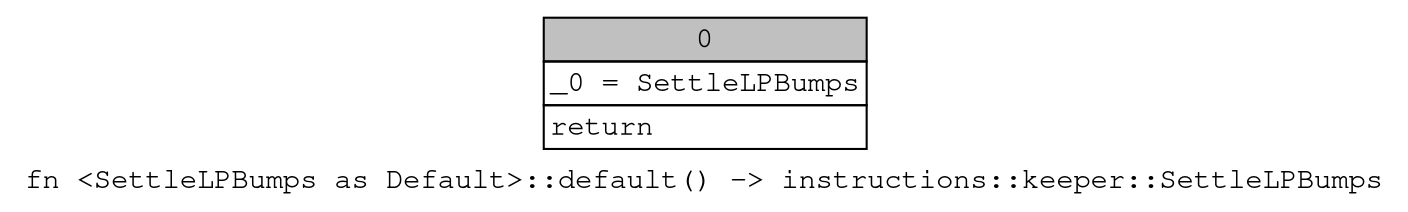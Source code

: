digraph Mir_0_10013 {
    graph [fontname="Courier, monospace"];
    node [fontname="Courier, monospace"];
    edge [fontname="Courier, monospace"];
    label=<fn &lt;SettleLPBumps as Default&gt;::default() -&gt; instructions::keeper::SettleLPBumps<br align="left"/>>;
    bb0__0_10013 [shape="none", label=<<table border="0" cellborder="1" cellspacing="0"><tr><td bgcolor="gray" align="center" colspan="1">0</td></tr><tr><td align="left" balign="left">_0 = SettleLPBumps<br/></td></tr><tr><td align="left">return</td></tr></table>>];
}
